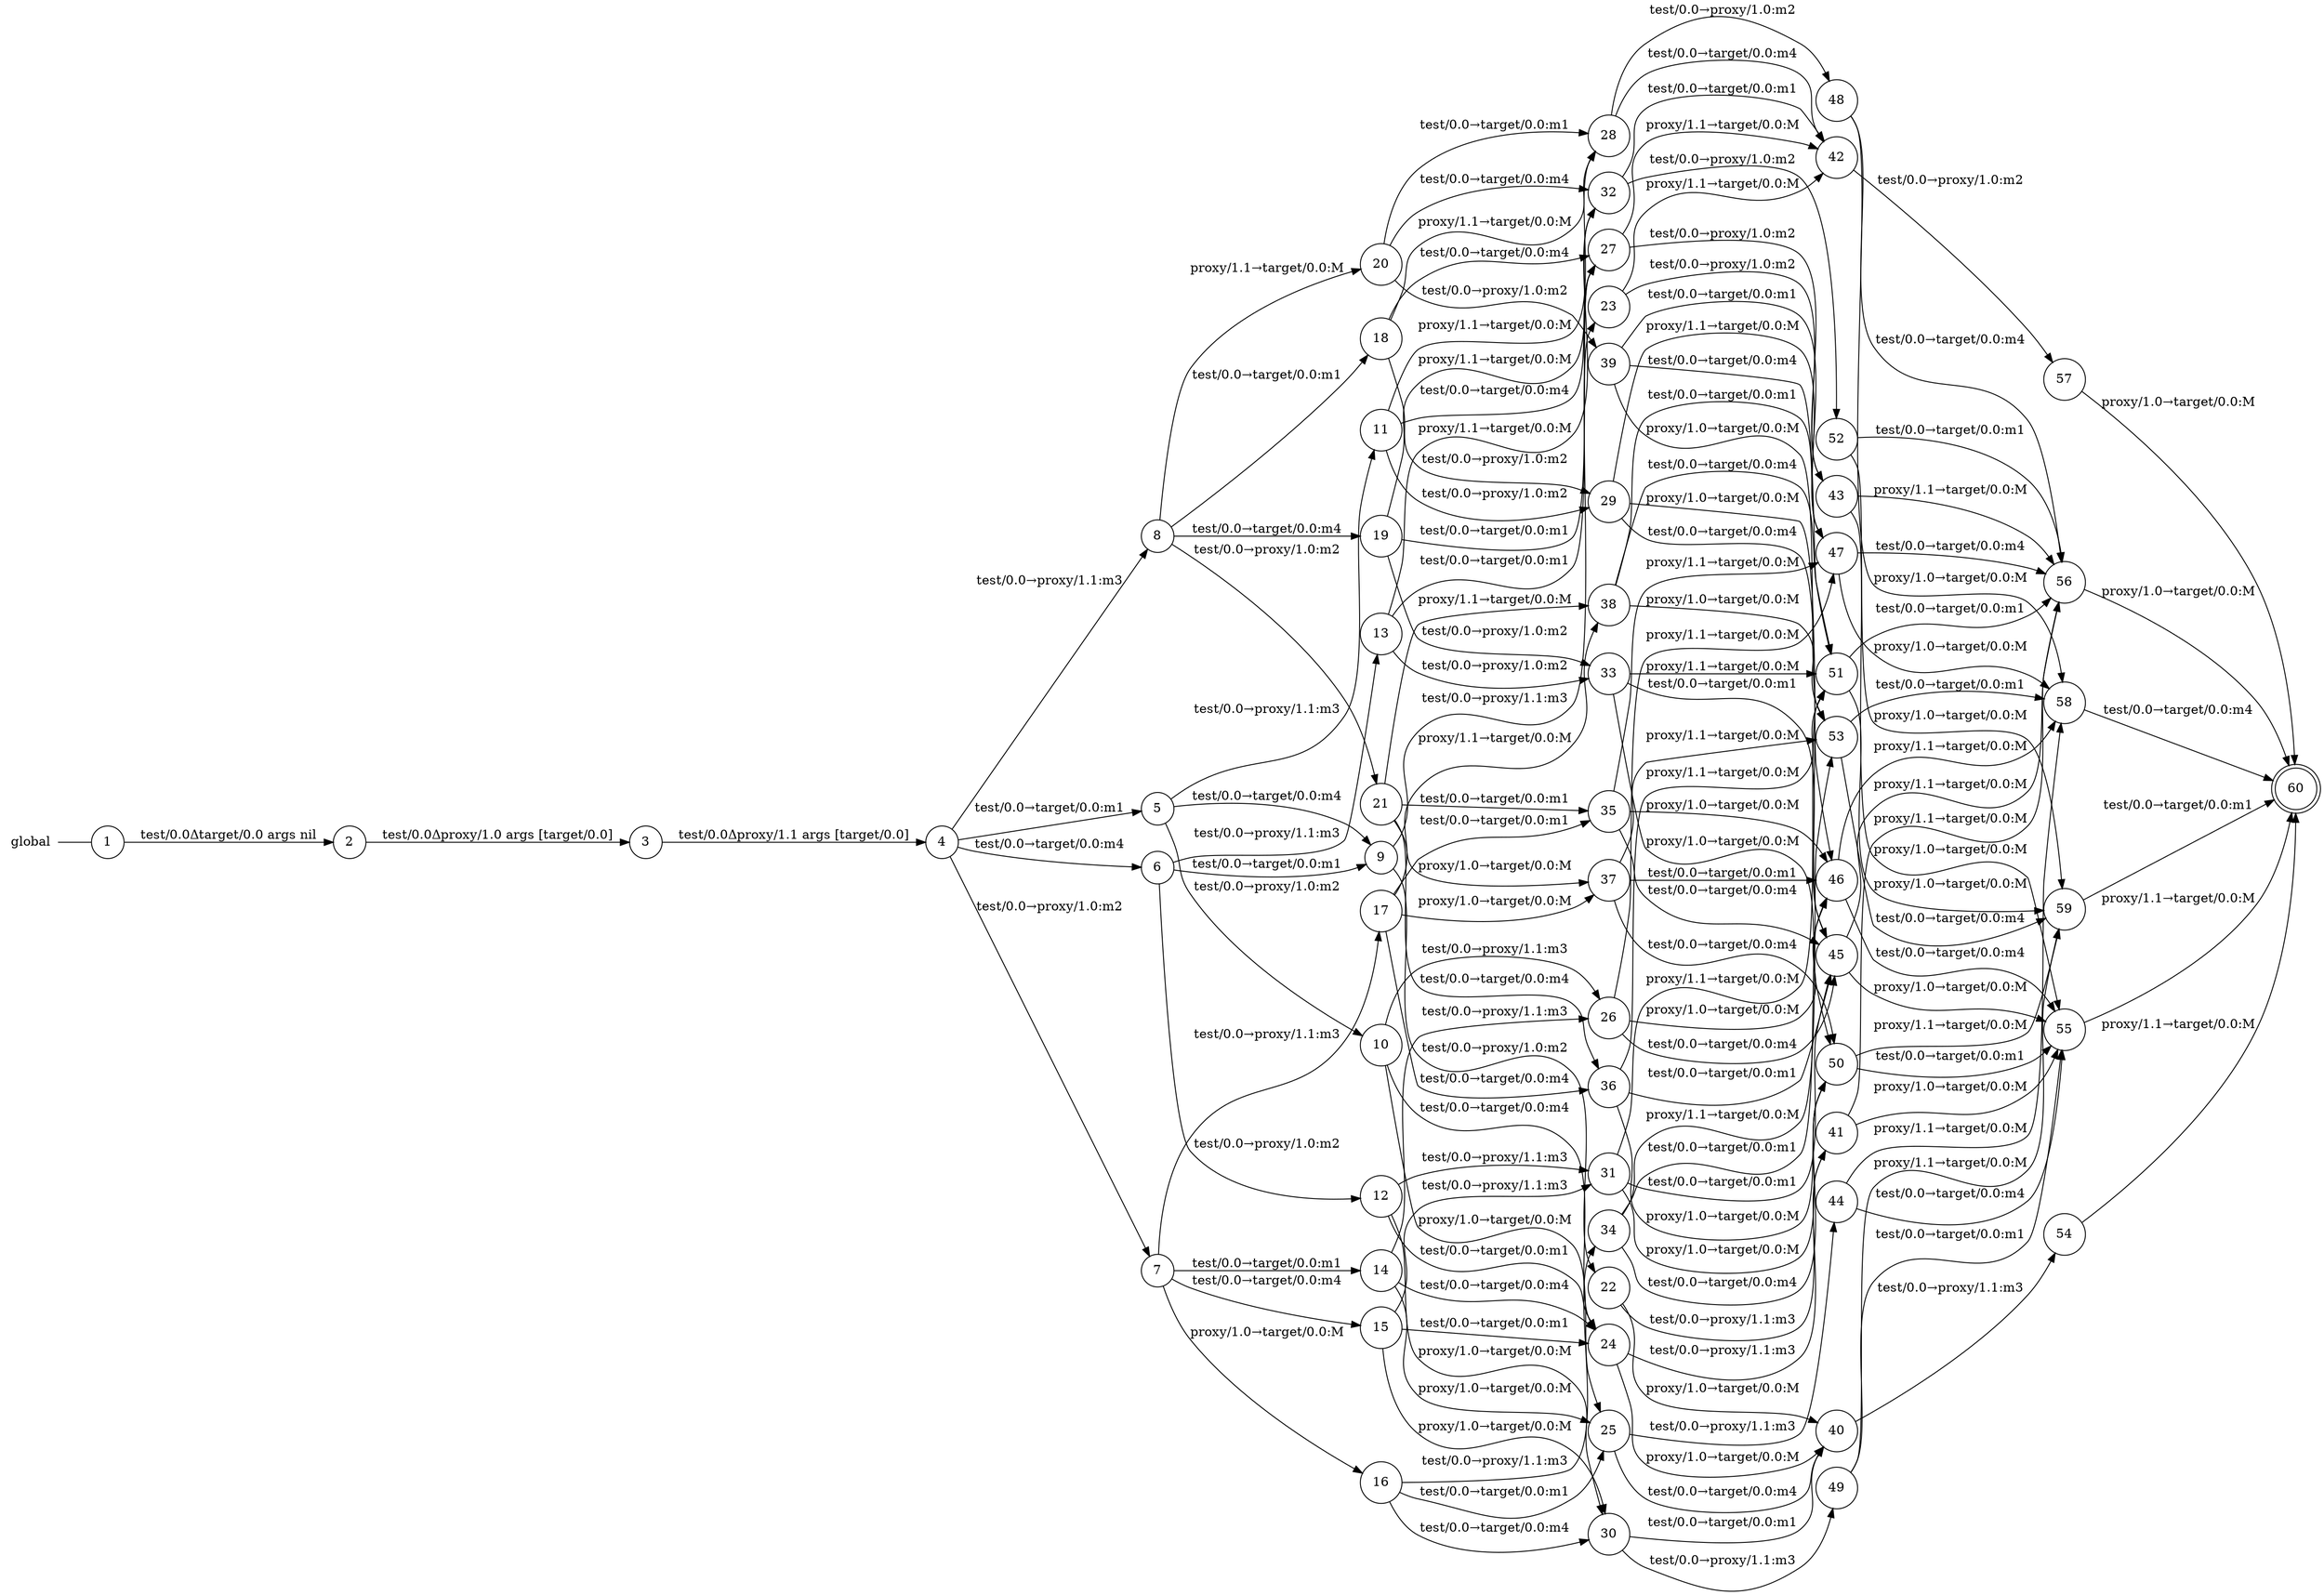 digraph global {
	rankdir="LR";
	n_0 [label="global", shape="plaintext"];
	n_1 [id="33", shape=circle, label="33"];
	n_2 [id="34", shape=circle, label="34"];
	n_3 [id="20", shape=circle, label="20"];
	n_4 [id="58", shape=circle, label="58"];
	n_5 [id="57", shape=circle, label="57"];
	n_6 [id="27", shape=circle, label="27"];
	n_7 [id="47", shape=circle, label="47"];
	n_8 [id="29", shape=circle, label="29"];
	n_9 [id="23", shape=circle, label="23"];
	n_10 [id="55", shape=circle, label="55"];
	n_11 [id="25", shape=circle, label="25"];
	n_12 [id="36", shape=circle, label="36"];
	n_13 [id="5", shape=circle, label="5"];
	n_14 [id="28", shape=circle, label="28"];
	n_15 [id="15", shape=circle, label="15"];
	n_16 [id="42", shape=circle, label="42"];
	n_17 [id="19", shape=circle, label="19"];
	n_18 [id="12", shape=circle, label="12"];
	n_19 [id="11", shape=circle, label="11"];
	n_20 [id="17", shape=circle, label="17"];
	n_21 [id="53", shape=circle, label="53"];
	n_22 [id="50", shape=circle, label="50"];
	n_23 [id="54", shape=circle, label="54"];
	n_24 [id="18", shape=circle, label="18"];
	n_25 [id="37", shape=circle, label="37"];
	n_26 [id="51", shape=circle, label="51"];
	n_27 [id="14", shape=circle, label="14"];
	n_28 [id="6", shape=circle, label="6"];
	n_29 [id="38", shape=circle, label="38"];
	n_30 [id="13", shape=circle, label="13"];
	n_31 [id="24", shape=circle, label="24"];
	n_32 [id="10", shape=circle, label="10"];
	n_33 [id="43", shape=circle, label="43"];
	n_34 [id="30", shape=circle, label="30"];
	n_35 [id="59", shape=circle, label="59"];
	n_36 [id="40", shape=circle, label="40"];
	n_37 [id="22", shape=circle, label="22"];
	n_38 [id="39", shape=circle, label="39"];
	n_39 [id="60", shape=doublecircle, label="60"];
	n_40 [id="1", shape=circle, label="1"];
	n_0 -> n_40 [arrowhead=none];
	n_41 [id="45", shape=circle, label="45"];
	n_42 [id="26", shape=circle, label="26"];
	n_43 [id="9", shape=circle, label="9"];
	n_44 [id="2", shape=circle, label="2"];
	n_45 [id="21", shape=circle, label="21"];
	n_46 [id="44", shape=circle, label="44"];
	n_47 [id="46", shape=circle, label="46"];
	n_48 [id="8", shape=circle, label="8"];
	n_49 [id="48", shape=circle, label="48"];
	n_50 [id="4", shape=circle, label="4"];
	n_51 [id="35", shape=circle, label="35"];
	n_52 [id="31", shape=circle, label="31"];
	n_53 [id="32", shape=circle, label="32"];
	n_54 [id="41", shape=circle, label="41"];
	n_55 [id="7", shape=circle, label="7"];
	n_56 [id="3", shape=circle, label="3"];
	n_57 [id="52", shape=circle, label="52"];
	n_58 [id="56", shape=circle, label="56"];
	n_59 [id="49", shape=circle, label="49"];
	n_60 [id="16", shape=circle, label="16"];

	n_49 -> n_58 [id="[$e|121]", label="test/0.0→target/0.0:m4"];
	n_25 -> n_22 [id="[$e|99]", label="test/0.0→target/0.0:m4"];
	n_20 -> n_51 [id="[$e|44]", label="test/0.0→target/0.0:m1"];
	n_24 -> n_8 [id="[$e|50]", label="test/0.0→proxy/1.0:m2"];
	n_37 -> n_54 [id="[$e|62]", label="test/0.0→proxy/1.1:m3"];
	n_1 -> n_22 [id="[$e|88]", label="proxy/1.0→target/0.0:M"];
	n_18 -> n_34 [id="[$e|30]", label="proxy/1.0→target/0.0:M"];
	n_45 -> n_29 [id="[$e|59]", label="proxy/1.1→target/0.0:M"];
	n_48 -> n_45 [id="[$e|20]", label="test/0.0→proxy/1.0:m2"];
	n_52 -> n_22 [id="[$e|82]", label="proxy/1.0→target/0.0:M"];
	n_52 -> n_41 [id="[$e|81]", label="test/0.0→target/0.0:m1"];
	n_24 -> n_14 [id="[$e|49]", label="proxy/1.1→target/0.0:M"];
	n_60 -> n_11 [id="[$e|41]", label="test/0.0→target/0.0:m1"];
	n_54 -> n_10 [id="[$e|108]", label="proxy/1.0→target/0.0:M"];
	n_30 -> n_1 [id="[$e|34]", label="test/0.0→proxy/1.0:m2"];
	n_28 -> n_43 [id="[$e|10]", label="test/0.0→target/0.0:m1"];
	n_34 -> n_59 [id="[$e|80]", label="test/0.0→proxy/1.1:m3"];
	n_14 -> n_49 [id="[$e|75]", label="test/0.0→proxy/1.0:m2"];
	n_15 -> n_52 [id="[$e|40]", label="test/0.0→proxy/1.1:m3"];
	n_57 -> n_58 [id="[$e|129]", label="test/0.0→target/0.0:m1"];
	n_47 -> n_4 [id="[$e|118]", label="proxy/1.1→target/0.0:M"];
	n_58 -> n_39 [id="[$e|135]", label="proxy/1.0→target/0.0:M"];
	n_31 -> n_54 [id="[$e|66]", label="test/0.0→proxy/1.1:m3"];
	n_48 -> n_3 [id="[$e|19]", label="proxy/1.1→target/0.0:M"];
	n_56 -> n_50 [id="[$e|2]", label="test/0.0Δproxy/1.1 args [target/0.0]"];
	n_28 -> n_18 [id="[$e|11]", label="test/0.0→proxy/1.0:m2"];
	n_55 -> n_27 [id="[$e|13]", label="test/0.0→target/0.0:m1"];
	n_11 -> n_46 [id="[$e|68]", label="test/0.0→proxy/1.1:m3"];
	n_37 -> n_36 [id="[$e|61]", label="proxy/1.0→target/0.0:M"];
	n_24 -> n_6 [id="[$e|48]", label="test/0.0→target/0.0:m4"];
	n_53 -> n_57 [id="[$e|85]", label="test/0.0→proxy/1.0:m2"];
	n_27 -> n_31 [id="[$e|35]", label="test/0.0→target/0.0:m4"];
	n_57 -> n_35 [id="[$e|130]", label="proxy/1.0→target/0.0:M"];
	n_10 -> n_39 [id="[$e|134]", label="proxy/1.1→target/0.0:M"];
	n_16 -> n_5 [id="[$e|110]", label="test/0.0→proxy/1.0:m2"];
	n_25 -> n_21 [id="[$e|100]", label="proxy/1.1→target/0.0:M"];
	n_13 -> n_43 [id="[$e|7]", label="test/0.0→target/0.0:m4"];
	n_40 -> n_44 [id="[$e|0]", label="test/0.0Δtarget/0.0 args nil"];
	n_42 -> n_7 [id="[$e|71]", label="proxy/1.1→target/0.0:M"];
	n_38 -> n_7 [id="[$e|104]", label="test/0.0→target/0.0:m1"];
	n_27 -> n_11 [id="[$e|36]", label="proxy/1.0→target/0.0:M"];
	n_26 -> n_35 [id="[$e|128]", label="proxy/1.0→target/0.0:M"];
	n_32 -> n_42 [id="[$e|25]", label="test/0.0→proxy/1.1:m3"];
	n_22 -> n_10 [id="[$e|125]", label="test/0.0→target/0.0:m1"];
	n_60 -> n_34 [id="[$e|42]", label="test/0.0→target/0.0:m4"];
	n_19 -> n_14 [id="[$e|27]", label="proxy/1.1→target/0.0:M"];
	n_55 -> n_60 [id="[$e|15]", label="proxy/1.0→target/0.0:M"];
	n_8 -> n_7 [id="[$e|77]", label="proxy/1.1→target/0.0:M"];
	n_48 -> n_24 [id="[$e|17]", label="test/0.0→target/0.0:m1"];
	n_52 -> n_26 [id="[$e|83]", label="proxy/1.1→target/0.0:M"];
	n_50 -> n_28 [id="[$e|4]", label="test/0.0→target/0.0:m4"];
	n_19 -> n_8 [id="[$e|28]", label="test/0.0→proxy/1.0:m2"];
	n_30 -> n_6 [id="[$e|32]", label="test/0.0→target/0.0:m1"];
	n_19 -> n_6 [id="[$e|26]", label="test/0.0→target/0.0:m4"];
	n_47 -> n_10 [id="[$e|117]", label="test/0.0→target/0.0:m4"];
	n_50 -> n_48 [id="[$e|6]", label="test/0.0→proxy/1.1:m3"];
	n_43 -> n_9 [id="[$e|22]", label="test/0.0→proxy/1.1:m3"];
	n_45 -> n_25 [id="[$e|60]", label="proxy/1.0→target/0.0:M"];
	n_29 -> n_26 [id="[$e|102]", label="test/0.0→target/0.0:m4"];
	n_38 -> n_21 [id="[$e|106]", label="proxy/1.0→target/0.0:M"];
	n_46 -> n_4 [id="[$e|114]", label="proxy/1.1→target/0.0:M"];
	n_2 -> n_22 [id="[$e|90]", label="test/0.0→target/0.0:m4"];
	n_51 -> n_47 [id="[$e|93]", label="proxy/1.0→target/0.0:M"];
	n_20 -> n_12 [id="[$e|45]", label="test/0.0→target/0.0:m4"];
	n_32 -> n_11 [id="[$e|24]", label="proxy/1.0→target/0.0:M"];
	n_15 -> n_34 [id="[$e|39]", label="proxy/1.0→target/0.0:M"];
	n_13 -> n_19 [id="[$e|9]", label="test/0.0→proxy/1.1:m3"];
	n_13 -> n_32 [id="[$e|8]", label="test/0.0→proxy/1.0:m2"];
	n_1 -> n_41 [id="[$e|86]", label="test/0.0→target/0.0:m1"];
	n_11 -> n_36 [id="[$e|67]", label="test/0.0→target/0.0:m4"];
	n_2 -> n_21 [id="[$e|91]", label="proxy/1.1→target/0.0:M"];
	n_8 -> n_41 [id="[$e|76]", label="test/0.0→target/0.0:m4"];
	n_54 -> n_58 [id="[$e|109]", label="proxy/1.1→target/0.0:M"];
	n_41 -> n_10 [id="[$e|115]", label="proxy/1.0→target/0.0:M"];
	n_20 -> n_25 [id="[$e|46]", label="proxy/1.0→target/0.0:M"];
	n_59 -> n_35 [id="[$e|124]", label="proxy/1.1→target/0.0:M"];
	n_12 -> n_41 [id="[$e|95]", label="test/0.0→target/0.0:m1"];
	n_51 -> n_7 [id="[$e|94]", label="proxy/1.1→target/0.0:M"];
	n_3 -> n_53 [id="[$e|55]", label="test/0.0→target/0.0:m4"];
	n_33 -> n_58 [id="[$e|111]", label="proxy/1.1→target/0.0:M"];
	n_8 -> n_47 [id="[$e|78]", label="proxy/1.0→target/0.0:M"];
	n_42 -> n_47 [id="[$e|70]", label="proxy/1.0→target/0.0:M"];
	n_45 -> n_51 [id="[$e|57]", label="test/0.0→target/0.0:m1"];
	n_31 -> n_36 [id="[$e|65]", label="proxy/1.0→target/0.0:M"];
	n_23 -> n_39 [id="[$e|133]", label="proxy/1.1→target/0.0:M"];
	n_17 -> n_53 [id="[$e|52]", label="proxy/1.1→target/0.0:M"];
	n_22 -> n_35 [id="[$e|126]", label="proxy/1.1→target/0.0:M"];
	n_2 -> n_47 [id="[$e|89]", label="test/0.0→target/0.0:m1"];
	n_29 -> n_7 [id="[$e|101]", label="test/0.0→target/0.0:m1"];
	n_43 -> n_37 [id="[$e|21]", label="test/0.0→proxy/1.0:m2"];
	n_14 -> n_16 [id="[$e|74]", label="test/0.0→target/0.0:m4"];
	n_30 -> n_53 [id="[$e|33]", label="proxy/1.1→target/0.0:M"];
	n_15 -> n_31 [id="[$e|38]", label="test/0.0→target/0.0:m1"];
	n_60 -> n_2 [id="[$e|43]", label="test/0.0→proxy/1.1:m3"];
	n_42 -> n_41 [id="[$e|69]", label="test/0.0→target/0.0:m4"];
	n_49 -> n_4 [id="[$e|122]", label="proxy/1.0→target/0.0:M"];
	n_32 -> n_31 [id="[$e|23]", label="test/0.0→target/0.0:m4"];
	n_33 -> n_10 [id="[$e|112]", label="proxy/1.0→target/0.0:M"];
	n_25 -> n_47 [id="[$e|98]", label="test/0.0→target/0.0:m1"];
	n_55 -> n_20 [id="[$e|16]", label="test/0.0→proxy/1.1:m3"];
	n_21 -> n_4 [id="[$e|131]", label="test/0.0→target/0.0:m1"];
	n_18 -> n_31 [id="[$e|29]", label="test/0.0→target/0.0:m1"];
	n_1 -> n_26 [id="[$e|87]", label="proxy/1.1→target/0.0:M"];
	n_3 -> n_38 [id="[$e|56]", label="test/0.0→proxy/1.0:m2"];
	n_59 -> n_10 [id="[$e|123]", label="test/0.0→target/0.0:m1"];
	n_29 -> n_21 [id="[$e|103]", label="proxy/1.0→target/0.0:M"];
	n_21 -> n_35 [id="[$e|132]", label="test/0.0→target/0.0:m4"];
	n_3 -> n_14 [id="[$e|54]", label="test/0.0→target/0.0:m1"];
	n_6 -> n_16 [id="[$e|72]", label="proxy/1.1→target/0.0:M"];
	n_45 -> n_12 [id="[$e|58]", label="test/0.0→target/0.0:m4"];
	n_7 -> n_4 [id="[$e|120]", label="proxy/1.0→target/0.0:M"];
	n_20 -> n_29 [id="[$e|47]", label="proxy/1.1→target/0.0:M"];
	n_38 -> n_26 [id="[$e|105]", label="test/0.0→target/0.0:m4"];
	n_6 -> n_33 [id="[$e|73]", label="test/0.0→proxy/1.0:m2"];
	n_51 -> n_41 [id="[$e|92]", label="test/0.0→target/0.0:m4"];
	n_9 -> n_33 [id="[$e|64]", label="test/0.0→proxy/1.0:m2"];
	n_50 -> n_13 [id="[$e|3]", label="test/0.0→target/0.0:m1"];
	n_46 -> n_10 [id="[$e|113]", label="test/0.0→target/0.0:m4"];
	n_36 -> n_23 [id="[$e|107]", label="test/0.0→proxy/1.1:m3"];
	n_26 -> n_58 [id="[$e|127]", label="test/0.0→target/0.0:m1"];
	n_34 -> n_36 [id="[$e|79]", label="test/0.0→target/0.0:m1"];
	n_17 -> n_6 [id="[$e|51]", label="test/0.0→target/0.0:m1"];
	n_5 -> n_39 [id="[$e|136]", label="proxy/1.0→target/0.0:M"];
	n_28 -> n_30 [id="[$e|12]", label="test/0.0→proxy/1.1:m3"];
	n_50 -> n_55 [id="[$e|5]", label="test/0.0→proxy/1.0:m2"];
	n_9 -> n_16 [id="[$e|63]", label="proxy/1.1→target/0.0:M"];
	n_7 -> n_58 [id="[$e|119]", label="test/0.0→target/0.0:m4"];
	n_12 -> n_22 [id="[$e|96]", label="proxy/1.0→target/0.0:M"];
	n_41 -> n_58 [id="[$e|116]", label="proxy/1.1→target/0.0:M"];
	n_18 -> n_52 [id="[$e|31]", label="test/0.0→proxy/1.1:m3"];
	n_44 -> n_56 [id="[$e|1]", label="test/0.0Δproxy/1.0 args [target/0.0]"];
	n_12 -> n_26 [id="[$e|97]", label="proxy/1.1→target/0.0:M"];
	n_17 -> n_1 [id="[$e|53]", label="test/0.0→proxy/1.0:m2"];
	n_27 -> n_42 [id="[$e|37]", label="test/0.0→proxy/1.1:m3"];
	n_55 -> n_15 [id="[$e|14]", label="test/0.0→target/0.0:m4"];
	n_4 -> n_39 [id="[$e|137]", label="test/0.0→target/0.0:m4"];
	n_48 -> n_17 [id="[$e|18]", label="test/0.0→target/0.0:m4"];
	n_35 -> n_39 [id="[$e|138]", label="test/0.0→target/0.0:m1"];
	n_53 -> n_16 [id="[$e|84]", label="test/0.0→target/0.0:m1"];
}
